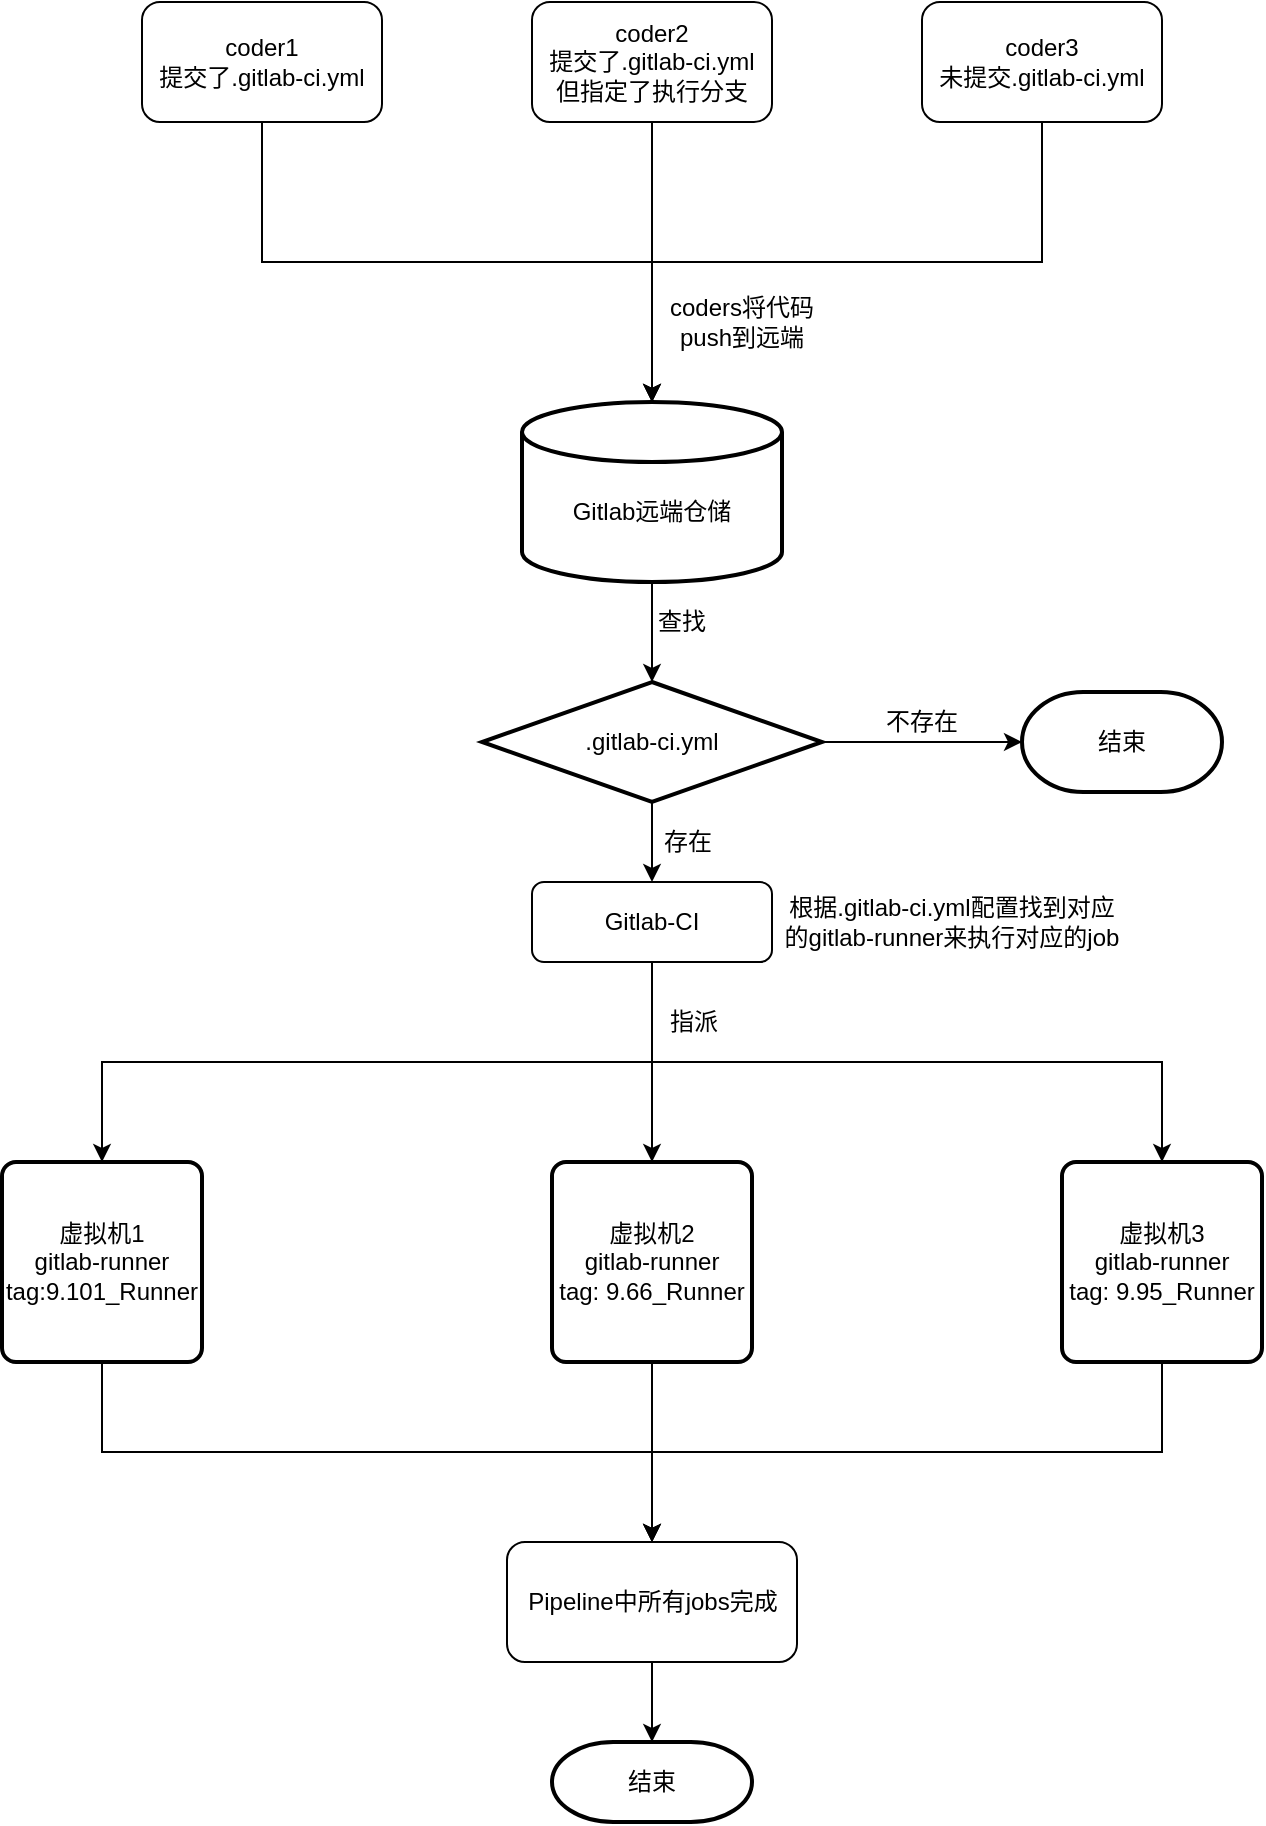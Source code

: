 <mxfile version="12.3.2" type="device" pages="1"><diagram id="W4b1k_1SnMJa_mSWZ3Ef" name="Page-1"><mxGraphModel dx="1422" dy="762" grid="0" gridSize="10" guides="1" tooltips="1" connect="1" arrows="1" fold="1" page="1" pageScale="1" pageWidth="827" pageHeight="1169" math="0" shadow="0"><root><mxCell id="0"/><mxCell id="1" parent="0"/><mxCell id="dZczWRCKomkJ9I6v3mES-16" style="edgeStyle=orthogonalEdgeStyle;rounded=0;orthogonalLoop=1;jettySize=auto;html=1;exitX=0.5;exitY=1;exitDx=0;exitDy=0;exitPerimeter=0;entryX=0.5;entryY=0;entryDx=0;entryDy=0;" edge="1" parent="1" source="dZczWRCKomkJ9I6v3mES-1"><mxGeometry relative="1" as="geometry"><mxPoint x="395" y="380" as="targetPoint"/></mxGeometry></mxCell><mxCell id="dZczWRCKomkJ9I6v3mES-1" value="" style="strokeWidth=2;html=1;shape=mxgraph.flowchart.database;whiteSpace=wrap;" vertex="1" parent="1"><mxGeometry x="330" y="240" width="130" height="90" as="geometry"/></mxCell><mxCell id="dZczWRCKomkJ9I6v3mES-2" value="Gitlab远端仓储" style="text;html=1;strokeColor=none;fillColor=none;align=center;verticalAlign=middle;whiteSpace=wrap;rounded=0;" vertex="1" parent="1"><mxGeometry x="345" y="285" width="100" height="20" as="geometry"/></mxCell><mxCell id="dZczWRCKomkJ9I6v3mES-36" style="edgeStyle=orthogonalEdgeStyle;rounded=0;orthogonalLoop=1;jettySize=auto;html=1;exitX=0.5;exitY=1;exitDx=0;exitDy=0;entryX=0.5;entryY=0;entryDx=0;entryDy=0;" edge="1" parent="1" source="dZczWRCKomkJ9I6v3mES-3" target="dZczWRCKomkJ9I6v3mES-34"><mxGeometry relative="1" as="geometry"/></mxCell><mxCell id="dZczWRCKomkJ9I6v3mES-3" value="虚拟机1&lt;br&gt;gitlab-runner&lt;br&gt;tag:9.101_Runner" style="rounded=1;whiteSpace=wrap;html=1;absoluteArcSize=1;arcSize=14;strokeWidth=2;" vertex="1" parent="1"><mxGeometry x="70" y="620" width="100" height="100" as="geometry"/></mxCell><mxCell id="dZczWRCKomkJ9I6v3mES-37" style="edgeStyle=orthogonalEdgeStyle;rounded=0;orthogonalLoop=1;jettySize=auto;html=1;exitX=0.5;exitY=1;exitDx=0;exitDy=0;entryX=0.5;entryY=0;entryDx=0;entryDy=0;" edge="1" parent="1" source="dZczWRCKomkJ9I6v3mES-4" target="dZczWRCKomkJ9I6v3mES-34"><mxGeometry relative="1" as="geometry"/></mxCell><mxCell id="dZczWRCKomkJ9I6v3mES-4" value="虚拟机2&lt;br&gt;gitlab-runner&lt;br&gt;tag: 9.66_Runner" style="rounded=1;whiteSpace=wrap;html=1;absoluteArcSize=1;arcSize=14;strokeWidth=2;" vertex="1" parent="1"><mxGeometry x="345" y="620" width="100" height="100" as="geometry"/></mxCell><mxCell id="dZczWRCKomkJ9I6v3mES-38" style="edgeStyle=orthogonalEdgeStyle;rounded=0;orthogonalLoop=1;jettySize=auto;html=1;exitX=0.5;exitY=1;exitDx=0;exitDy=0;entryX=0.5;entryY=0;entryDx=0;entryDy=0;" edge="1" parent="1" source="dZczWRCKomkJ9I6v3mES-5" target="dZczWRCKomkJ9I6v3mES-34"><mxGeometry relative="1" as="geometry"/></mxCell><mxCell id="dZczWRCKomkJ9I6v3mES-5" value="虚拟机3&lt;br&gt;gitlab-runner&lt;br&gt;tag: 9.95_Runner" style="rounded=1;whiteSpace=wrap;html=1;absoluteArcSize=1;arcSize=14;strokeWidth=2;" vertex="1" parent="1"><mxGeometry x="600" y="620" width="100" height="100" as="geometry"/></mxCell><mxCell id="dZczWRCKomkJ9I6v3mES-10" style="edgeStyle=orthogonalEdgeStyle;rounded=0;orthogonalLoop=1;jettySize=auto;html=1;exitX=0.5;exitY=1;exitDx=0;exitDy=0;entryX=0.5;entryY=0;entryDx=0;entryDy=0;entryPerimeter=0;" edge="1" parent="1" source="dZczWRCKomkJ9I6v3mES-6" target="dZczWRCKomkJ9I6v3mES-1"><mxGeometry relative="1" as="geometry"/></mxCell><mxCell id="dZczWRCKomkJ9I6v3mES-6" value="coder1&lt;br&gt;提交了.gitlab-ci.yml" style="rounded=1;whiteSpace=wrap;html=1;" vertex="1" parent="1"><mxGeometry x="140" y="40" width="120" height="60" as="geometry"/></mxCell><mxCell id="dZczWRCKomkJ9I6v3mES-11" style="edgeStyle=orthogonalEdgeStyle;rounded=0;orthogonalLoop=1;jettySize=auto;html=1;exitX=0.5;exitY=1;exitDx=0;exitDy=0;" edge="1" parent="1" source="dZczWRCKomkJ9I6v3mES-7"><mxGeometry relative="1" as="geometry"><mxPoint x="395" y="240" as="targetPoint"/></mxGeometry></mxCell><mxCell id="dZczWRCKomkJ9I6v3mES-7" value="coder2&lt;br&gt;提交了.gitlab-ci.yml&lt;br&gt;但指定了执行分支" style="rounded=1;whiteSpace=wrap;html=1;" vertex="1" parent="1"><mxGeometry x="335" y="40" width="120" height="60" as="geometry"/></mxCell><mxCell id="dZczWRCKomkJ9I6v3mES-12" style="edgeStyle=orthogonalEdgeStyle;rounded=0;orthogonalLoop=1;jettySize=auto;html=1;exitX=0.5;exitY=1;exitDx=0;exitDy=0;entryX=0.5;entryY=0;entryDx=0;entryDy=0;entryPerimeter=0;" edge="1" parent="1" source="dZczWRCKomkJ9I6v3mES-9" target="dZczWRCKomkJ9I6v3mES-1"><mxGeometry relative="1" as="geometry"/></mxCell><mxCell id="dZczWRCKomkJ9I6v3mES-9" value="coder3&lt;br&gt;未提交.gitlab-ci.yml" style="rounded=1;whiteSpace=wrap;html=1;" vertex="1" parent="1"><mxGeometry x="530" y="40" width="120" height="60" as="geometry"/></mxCell><mxCell id="dZczWRCKomkJ9I6v3mES-14" value="coders将代码push到远端" style="text;html=1;strokeColor=none;fillColor=none;align=center;verticalAlign=middle;whiteSpace=wrap;rounded=0;" vertex="1" parent="1"><mxGeometry x="390" y="190" width="100" height="20" as="geometry"/></mxCell><mxCell id="dZczWRCKomkJ9I6v3mES-17" value="查找" style="text;html=1;strokeColor=none;fillColor=none;align=center;verticalAlign=middle;whiteSpace=wrap;rounded=0;" vertex="1" parent="1"><mxGeometry x="390" y="340" width="40" height="20" as="geometry"/></mxCell><mxCell id="dZczWRCKomkJ9I6v3mES-20" style="edgeStyle=orthogonalEdgeStyle;rounded=0;orthogonalLoop=1;jettySize=auto;html=1;exitX=1;exitY=0.5;exitDx=0;exitDy=0;exitPerimeter=0;" edge="1" parent="1" source="dZczWRCKomkJ9I6v3mES-18" target="dZczWRCKomkJ9I6v3mES-19"><mxGeometry relative="1" as="geometry"/></mxCell><mxCell id="dZczWRCKomkJ9I6v3mES-22" style="edgeStyle=orthogonalEdgeStyle;rounded=0;orthogonalLoop=1;jettySize=auto;html=1;exitX=0.5;exitY=1;exitDx=0;exitDy=0;exitPerimeter=0;" edge="1" parent="1" source="dZczWRCKomkJ9I6v3mES-18"><mxGeometry relative="1" as="geometry"><mxPoint x="395" y="480" as="targetPoint"/></mxGeometry></mxCell><mxCell id="dZczWRCKomkJ9I6v3mES-18" value="&lt;span style=&quot;white-space: normal&quot;&gt;.gitlab-ci.yml&lt;/span&gt;" style="strokeWidth=2;html=1;shape=mxgraph.flowchart.decision;whiteSpace=wrap;" vertex="1" parent="1"><mxGeometry x="310" y="380" width="170" height="60" as="geometry"/></mxCell><mxCell id="dZczWRCKomkJ9I6v3mES-19" value="结束" style="strokeWidth=2;html=1;shape=mxgraph.flowchart.terminator;whiteSpace=wrap;" vertex="1" parent="1"><mxGeometry x="580" y="385" width="100" height="50" as="geometry"/></mxCell><mxCell id="dZczWRCKomkJ9I6v3mES-21" value="不存在" style="text;html=1;strokeColor=none;fillColor=none;align=center;verticalAlign=middle;whiteSpace=wrap;rounded=0;" vertex="1" parent="1"><mxGeometry x="510" y="390" width="40" height="20" as="geometry"/></mxCell><mxCell id="dZczWRCKomkJ9I6v3mES-28" style="edgeStyle=orthogonalEdgeStyle;rounded=0;orthogonalLoop=1;jettySize=auto;html=1;exitX=0.5;exitY=1;exitDx=0;exitDy=0;entryX=0.5;entryY=0;entryDx=0;entryDy=0;" edge="1" parent="1" source="dZczWRCKomkJ9I6v3mES-23" target="dZczWRCKomkJ9I6v3mES-3"><mxGeometry relative="1" as="geometry"/></mxCell><mxCell id="dZczWRCKomkJ9I6v3mES-29" style="edgeStyle=orthogonalEdgeStyle;rounded=0;orthogonalLoop=1;jettySize=auto;html=1;exitX=0.5;exitY=1;exitDx=0;exitDy=0;entryX=0.5;entryY=0;entryDx=0;entryDy=0;" edge="1" parent="1" source="dZczWRCKomkJ9I6v3mES-23" target="dZczWRCKomkJ9I6v3mES-4"><mxGeometry relative="1" as="geometry"/></mxCell><mxCell id="dZczWRCKomkJ9I6v3mES-30" style="edgeStyle=orthogonalEdgeStyle;rounded=0;orthogonalLoop=1;jettySize=auto;html=1;exitX=0.5;exitY=1;exitDx=0;exitDy=0;entryX=0.5;entryY=0;entryDx=0;entryDy=0;" edge="1" parent="1" source="dZczWRCKomkJ9I6v3mES-23" target="dZczWRCKomkJ9I6v3mES-5"><mxGeometry relative="1" as="geometry"/></mxCell><mxCell id="dZczWRCKomkJ9I6v3mES-23" value="Gitlab-CI" style="rounded=1;whiteSpace=wrap;html=1;" vertex="1" parent="1"><mxGeometry x="335" y="480" width="120" height="40" as="geometry"/></mxCell><mxCell id="dZczWRCKomkJ9I6v3mES-24" value="存在" style="text;html=1;strokeColor=none;fillColor=none;align=center;verticalAlign=middle;whiteSpace=wrap;rounded=0;" vertex="1" parent="1"><mxGeometry x="393" y="450" width="40" height="20" as="geometry"/></mxCell><mxCell id="dZczWRCKomkJ9I6v3mES-27" value="根据.gitlab-ci.yml配置找到对应的gitlab-runner来执行对应的job" style="text;html=1;strokeColor=none;fillColor=none;align=center;verticalAlign=middle;whiteSpace=wrap;rounded=0;" vertex="1" parent="1"><mxGeometry x="460" y="490" width="170" height="20" as="geometry"/></mxCell><mxCell id="dZczWRCKomkJ9I6v3mES-31" value="指派" style="text;html=1;strokeColor=none;fillColor=none;align=center;verticalAlign=middle;whiteSpace=wrap;rounded=0;" vertex="1" parent="1"><mxGeometry x="395" y="540" width="42" height="20" as="geometry"/></mxCell><mxCell id="dZczWRCKomkJ9I6v3mES-33" value="结束" style="strokeWidth=2;html=1;shape=mxgraph.flowchart.terminator;whiteSpace=wrap;" vertex="1" parent="1"><mxGeometry x="345" y="910" width="100" height="40" as="geometry"/></mxCell><mxCell id="dZczWRCKomkJ9I6v3mES-35" style="edgeStyle=orthogonalEdgeStyle;rounded=0;orthogonalLoop=1;jettySize=auto;html=1;exitX=0.5;exitY=1;exitDx=0;exitDy=0;entryX=0.5;entryY=0;entryDx=0;entryDy=0;entryPerimeter=0;" edge="1" parent="1" source="dZczWRCKomkJ9I6v3mES-34" target="dZczWRCKomkJ9I6v3mES-33"><mxGeometry relative="1" as="geometry"/></mxCell><mxCell id="dZczWRCKomkJ9I6v3mES-34" value="Pipeline中所有jobs完成" style="rounded=1;whiteSpace=wrap;html=1;" vertex="1" parent="1"><mxGeometry x="322.5" y="810" width="145" height="60" as="geometry"/></mxCell></root></mxGraphModel></diagram></mxfile>
